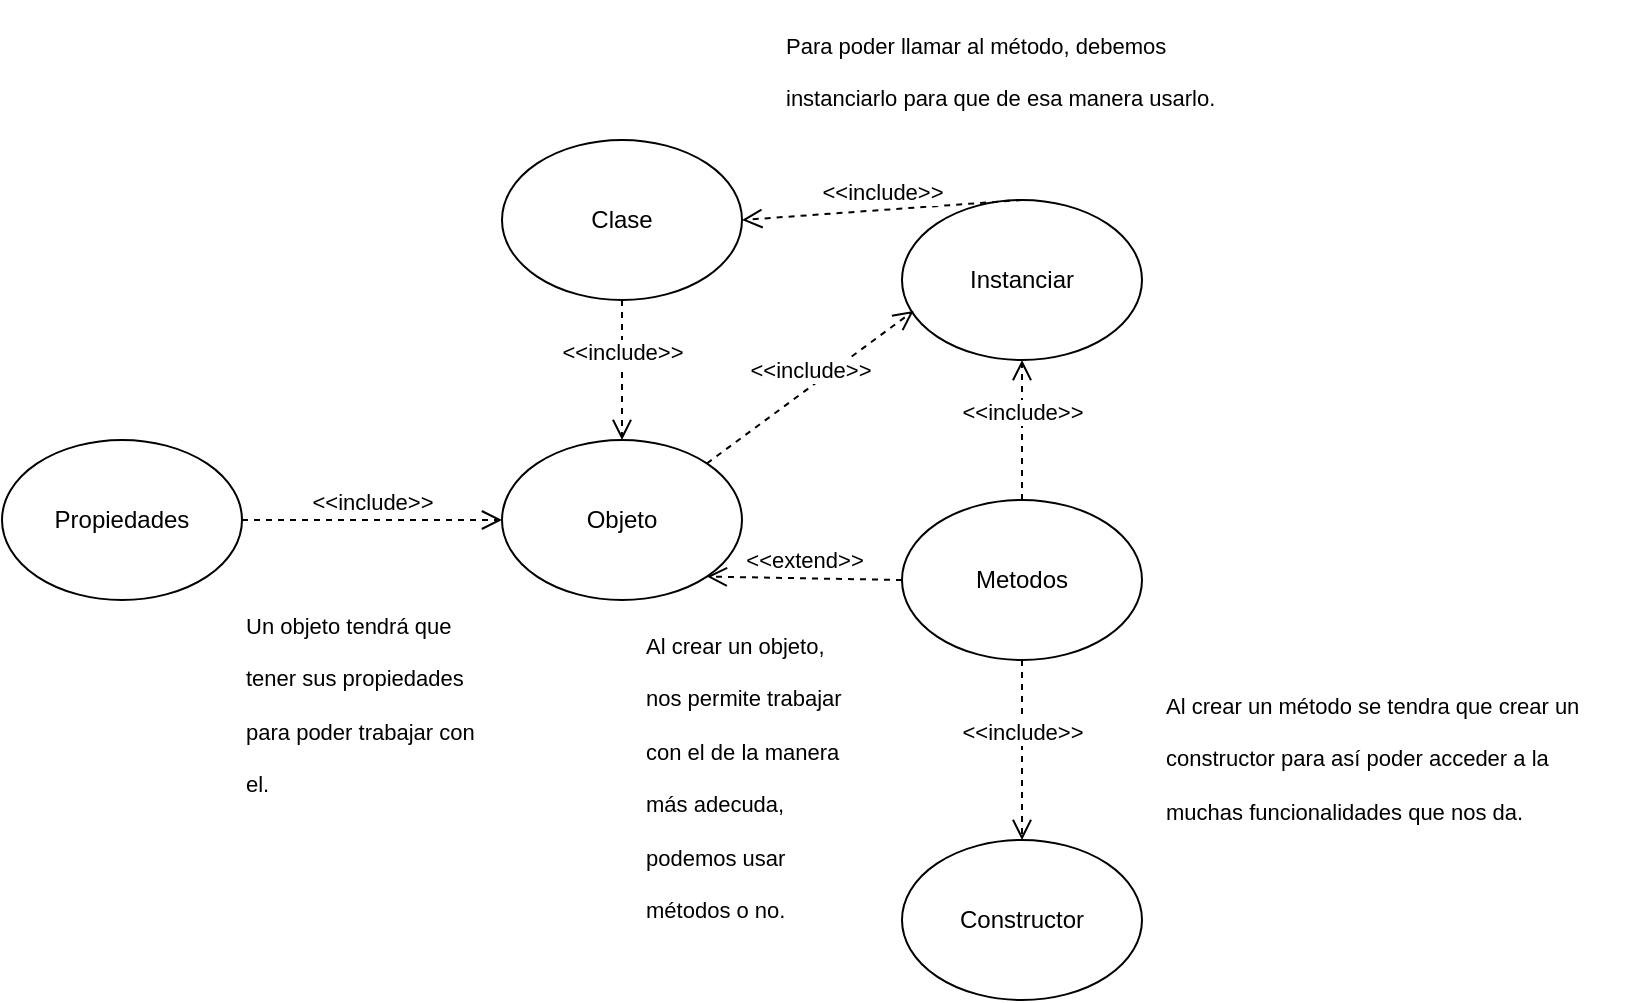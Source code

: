<mxfile version="24.7.17">
  <diagram name="Página-1" id="bcZHISsMfBiBi0OTYlfV">
    <mxGraphModel dx="819" dy="478" grid="1" gridSize="10" guides="1" tooltips="1" connect="1" arrows="1" fold="1" page="1" pageScale="1" pageWidth="827" pageHeight="1169" math="0" shadow="0">
      <root>
        <mxCell id="0" />
        <mxCell id="1" parent="0" />
        <mxCell id="jnCE3c8awurnjqUj1PzJ-1" value="Clase" style="ellipse;whiteSpace=wrap;html=1;" vertex="1" parent="1">
          <mxGeometry x="257" y="90" width="120" height="80" as="geometry" />
        </mxCell>
        <mxCell id="jnCE3c8awurnjqUj1PzJ-2" value="Propiedades" style="ellipse;whiteSpace=wrap;html=1;" vertex="1" parent="1">
          <mxGeometry x="7" y="240" width="120" height="80" as="geometry" />
        </mxCell>
        <mxCell id="jnCE3c8awurnjqUj1PzJ-3" value="Metodos" style="ellipse;whiteSpace=wrap;html=1;" vertex="1" parent="1">
          <mxGeometry x="457" y="270" width="120" height="80" as="geometry" />
        </mxCell>
        <mxCell id="jnCE3c8awurnjqUj1PzJ-4" value="Objeto" style="ellipse;whiteSpace=wrap;html=1;" vertex="1" parent="1">
          <mxGeometry x="257" y="240" width="120" height="80" as="geometry" />
        </mxCell>
        <mxCell id="jnCE3c8awurnjqUj1PzJ-5" value="Constructor" style="ellipse;whiteSpace=wrap;html=1;" vertex="1" parent="1">
          <mxGeometry x="457" y="440" width="120" height="80" as="geometry" />
        </mxCell>
        <mxCell id="jnCE3c8awurnjqUj1PzJ-6" value="Instanciar" style="ellipse;whiteSpace=wrap;html=1;" vertex="1" parent="1">
          <mxGeometry x="457" y="120" width="120" height="80" as="geometry" />
        </mxCell>
        <mxCell id="jnCE3c8awurnjqUj1PzJ-14" value="&amp;lt;&amp;lt;include&amp;gt;&amp;gt;" style="html=1;verticalAlign=bottom;endArrow=open;dashed=1;endSize=8;curved=0;rounded=0;strokeColor=default;align=center;fontFamily=Helvetica;fontSize=11;fontColor=default;labelBackgroundColor=default;edgeStyle=none;exitX=0.5;exitY=1;exitDx=0;exitDy=0;entryX=0.5;entryY=0;entryDx=0;entryDy=0;" edge="1" parent="1" source="jnCE3c8awurnjqUj1PzJ-1" target="jnCE3c8awurnjqUj1PzJ-4">
          <mxGeometry relative="1" as="geometry">
            <mxPoint x="437" y="230" as="sourcePoint" />
            <mxPoint x="357" y="230" as="targetPoint" />
          </mxGeometry>
        </mxCell>
        <mxCell id="jnCE3c8awurnjqUj1PzJ-17" value="&amp;lt;&amp;lt;include&amp;gt;&amp;gt;" style="html=1;verticalAlign=bottom;endArrow=open;dashed=1;endSize=8;curved=0;rounded=0;strokeColor=default;align=center;fontFamily=Helvetica;fontSize=11;fontColor=default;labelBackgroundColor=default;edgeStyle=none;entryX=0;entryY=0.5;entryDx=0;entryDy=0;exitX=1;exitY=0.5;exitDx=0;exitDy=0;" edge="1" parent="1" source="jnCE3c8awurnjqUj1PzJ-2" target="jnCE3c8awurnjqUj1PzJ-4">
          <mxGeometry relative="1" as="geometry">
            <mxPoint x="177" y="270" as="sourcePoint" />
            <mxPoint x="327" y="250" as="targetPoint" />
          </mxGeometry>
        </mxCell>
        <mxCell id="jnCE3c8awurnjqUj1PzJ-18" value="&amp;lt;&amp;lt;extend&amp;gt;&amp;gt;" style="html=1;verticalAlign=bottom;endArrow=open;dashed=1;endSize=8;curved=0;rounded=0;strokeColor=default;align=center;fontFamily=Helvetica;fontSize=11;fontColor=default;labelBackgroundColor=default;edgeStyle=none;entryX=1;entryY=1;entryDx=0;entryDy=0;exitX=0;exitY=0.5;exitDx=0;exitDy=0;" edge="1" parent="1" source="jnCE3c8awurnjqUj1PzJ-3" target="jnCE3c8awurnjqUj1PzJ-4">
          <mxGeometry relative="1" as="geometry">
            <mxPoint x="397" y="280" as="sourcePoint" />
            <mxPoint x="417" y="260" as="targetPoint" />
          </mxGeometry>
        </mxCell>
        <mxCell id="jnCE3c8awurnjqUj1PzJ-19" value="&amp;lt;&amp;lt;include&amp;gt;&amp;gt;" style="html=1;verticalAlign=bottom;endArrow=open;dashed=1;endSize=8;curved=0;rounded=0;strokeColor=default;align=center;fontFamily=Helvetica;fontSize=11;fontColor=default;labelBackgroundColor=default;edgeStyle=none;exitX=0.5;exitY=1;exitDx=0;exitDy=0;entryX=0.5;entryY=0;entryDx=0;entryDy=0;" edge="1" parent="1" source="jnCE3c8awurnjqUj1PzJ-3" target="jnCE3c8awurnjqUj1PzJ-5">
          <mxGeometry relative="1" as="geometry">
            <mxPoint x="341" y="340" as="sourcePoint" />
            <mxPoint x="401" y="410" as="targetPoint" />
          </mxGeometry>
        </mxCell>
        <mxCell id="jnCE3c8awurnjqUj1PzJ-20" value="&amp;lt;&amp;lt;include&amp;gt;&amp;gt;" style="html=1;verticalAlign=bottom;endArrow=open;dashed=1;endSize=8;curved=0;rounded=0;strokeColor=default;align=center;fontFamily=Helvetica;fontSize=11;fontColor=default;labelBackgroundColor=default;edgeStyle=none;exitX=0.5;exitY=0;exitDx=0;exitDy=0;entryX=0.5;entryY=1;entryDx=0;entryDy=0;" edge="1" parent="1" source="jnCE3c8awurnjqUj1PzJ-3" target="jnCE3c8awurnjqUj1PzJ-6">
          <mxGeometry relative="1" as="geometry">
            <mxPoint x="407" y="380" as="sourcePoint" />
            <mxPoint x="407" y="430" as="targetPoint" />
          </mxGeometry>
        </mxCell>
        <mxCell id="jnCE3c8awurnjqUj1PzJ-21" value="&lt;h1 style=&quot;margin-top: 0px;&quot;&gt;&lt;span style=&quot;font-weight: 400;&quot;&gt;&lt;font style=&quot;font-size: 11px;&quot;&gt;Al crear un objeto, nos permite trabajar con el de la manera más adecuda, podemos usar métodos o no.&lt;/font&gt;&lt;/span&gt;&lt;/h1&gt;" style="text;html=1;whiteSpace=wrap;overflow=hidden;rounded=0;fontFamily=Helvetica;fontSize=11;labelBackgroundColor=default;" vertex="1" parent="1">
          <mxGeometry x="327" y="320" width="111" height="170" as="geometry" />
        </mxCell>
        <mxCell id="jnCE3c8awurnjqUj1PzJ-22" value="&lt;h1 style=&quot;margin-top: 0px;&quot;&gt;&lt;font style=&quot;font-weight: normal; font-size: 11px;&quot;&gt;Un objeto tendrá que tener sus propiedades para poder trabajar con el.&lt;/font&gt;&lt;/h1&gt;" style="text;html=1;whiteSpace=wrap;overflow=hidden;rounded=0;fontFamily=Helvetica;fontSize=11;fontColor=default;labelBackgroundColor=default;" vertex="1" parent="1">
          <mxGeometry x="127" y="310" width="130" height="130" as="geometry" />
        </mxCell>
        <mxCell id="jnCE3c8awurnjqUj1PzJ-23" value="&amp;lt;&amp;lt;include&amp;gt;&amp;gt;" style="html=1;verticalAlign=bottom;endArrow=open;dashed=1;endSize=8;curved=0;rounded=0;strokeColor=default;align=center;fontFamily=Helvetica;fontSize=11;fontColor=default;labelBackgroundColor=default;edgeStyle=none;exitX=0.5;exitY=0;exitDx=0;exitDy=0;entryX=1;entryY=0.5;entryDx=0;entryDy=0;" edge="1" parent="1" source="jnCE3c8awurnjqUj1PzJ-6" target="jnCE3c8awurnjqUj1PzJ-1">
          <mxGeometry relative="1" as="geometry">
            <mxPoint x="497" y="160" as="sourcePoint" />
            <mxPoint x="497" y="90" as="targetPoint" />
          </mxGeometry>
        </mxCell>
        <mxCell id="jnCE3c8awurnjqUj1PzJ-25" value="&lt;h1 style=&quot;margin-top: 0px;&quot;&gt;&lt;font style=&quot;font-weight: normal; font-size: 11px;&quot;&gt;Al crear un método se tendra que crear un constructor para así poder acceder a la muchas funcionalidades que nos da.&lt;/font&gt;&lt;/h1&gt;" style="text;html=1;whiteSpace=wrap;overflow=hidden;rounded=0;fontFamily=Helvetica;fontSize=11;fontColor=default;labelBackgroundColor=default;" vertex="1" parent="1">
          <mxGeometry x="587" y="350" width="233" height="90" as="geometry" />
        </mxCell>
        <mxCell id="jnCE3c8awurnjqUj1PzJ-28" value="&lt;h1 style=&quot;margin-top: 0px;&quot;&gt;&lt;font style=&quot;font-weight: normal; font-size: 11px;&quot;&gt;Para poder llamar al método, debemos instanciarlo para que de esa manera usarlo.&lt;/font&gt;&lt;/h1&gt;" style="text;html=1;whiteSpace=wrap;overflow=hidden;rounded=0;fontFamily=Helvetica;fontSize=11;fontColor=default;labelBackgroundColor=default;" vertex="1" parent="1">
          <mxGeometry x="397" y="20" width="240" height="80" as="geometry" />
        </mxCell>
        <mxCell id="jnCE3c8awurnjqUj1PzJ-31" value="&amp;lt;&amp;lt;include&amp;gt;&amp;gt;" style="html=1;verticalAlign=bottom;endArrow=open;dashed=1;endSize=8;curved=0;rounded=0;strokeColor=default;align=center;fontFamily=Helvetica;fontSize=11;fontColor=default;labelBackgroundColor=default;edgeStyle=none;exitX=1;exitY=0;exitDx=0;exitDy=0;entryX=0.048;entryY=0.693;entryDx=0;entryDy=0;entryPerimeter=0;" edge="1" parent="1" source="jnCE3c8awurnjqUj1PzJ-4" target="jnCE3c8awurnjqUj1PzJ-6">
          <mxGeometry relative="1" as="geometry">
            <mxPoint x="377" y="180" as="sourcePoint" />
            <mxPoint x="377" y="250" as="targetPoint" />
          </mxGeometry>
        </mxCell>
      </root>
    </mxGraphModel>
  </diagram>
</mxfile>
